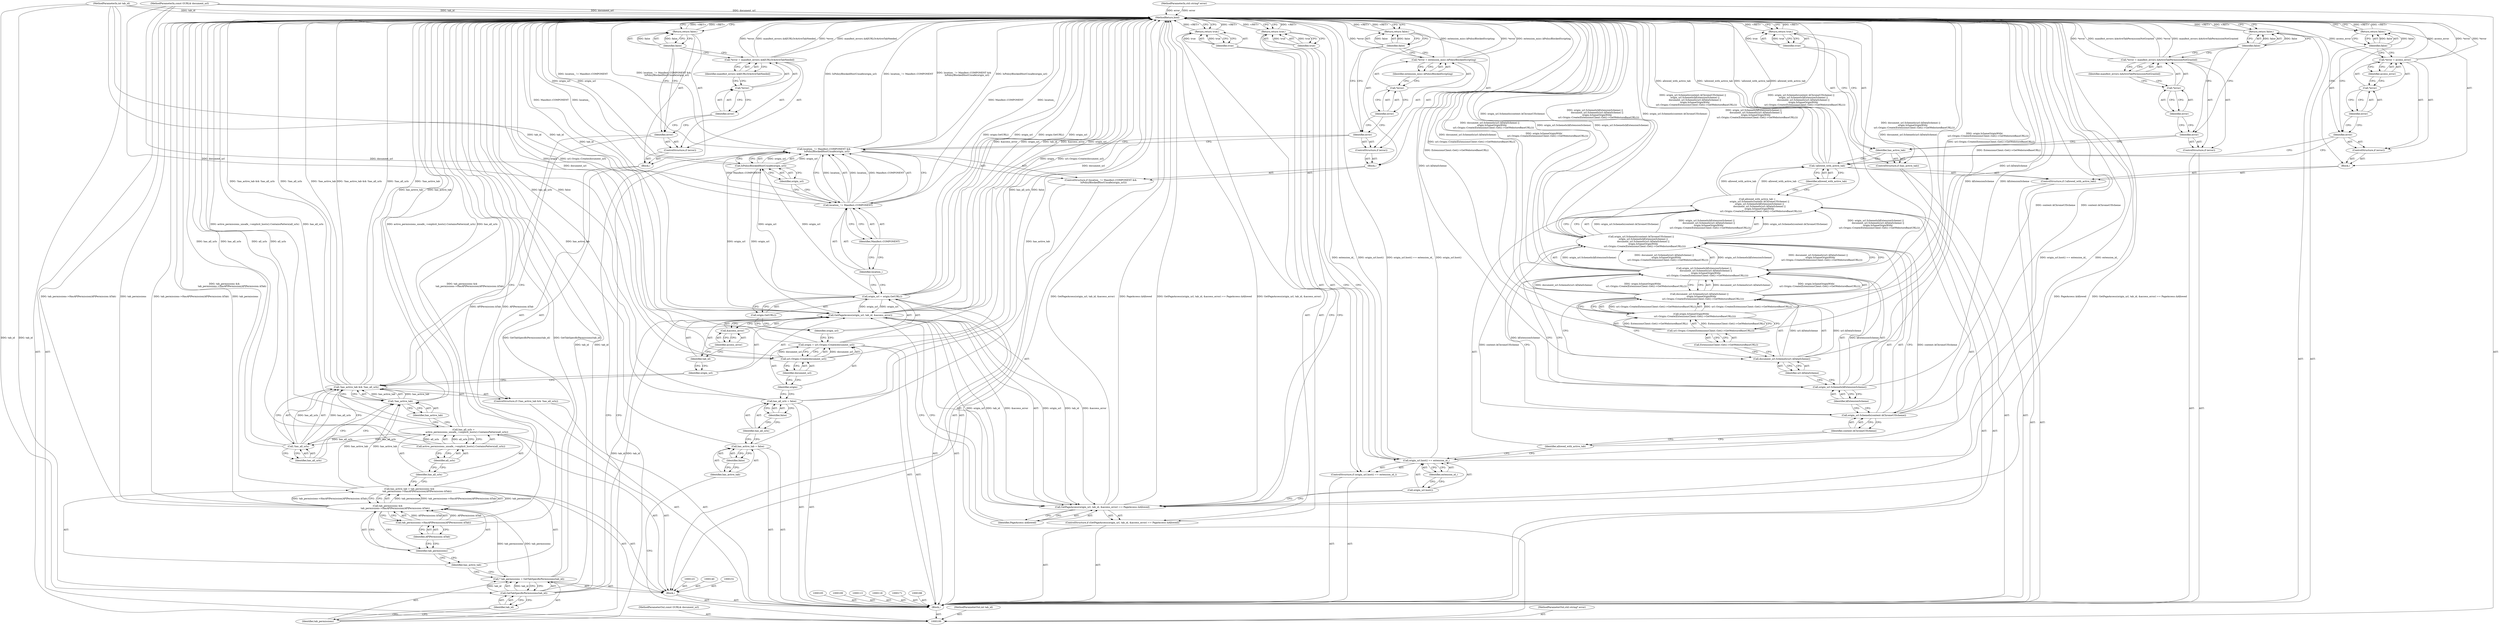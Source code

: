 digraph "1_Chrome_0660e08731fd42076d7242068e9eaed1482b14d5_6" {
"1000227" [label="(MethodReturn,bool)"];
"1000101" [label="(MethodParameterIn,const GURL& document_url)"];
"1000325" [label="(MethodParameterOut,const GURL& document_url)"];
"1000128" [label="(Identifier,Manifest::COMPONENT)"];
"1000124" [label="(ControlStructure,if (location_ != Manifest::COMPONENT &&\n        IsPolicyBlockedHostUnsafe(origin_url)))"];
"1000125" [label="(Call,location_ != Manifest::COMPONENT &&\n        IsPolicyBlockedHostUnsafe(origin_url))"];
"1000126" [label="(Call,location_ != Manifest::COMPONENT)"];
"1000127" [label="(Identifier,location_)"];
"1000130" [label="(Identifier,origin_url)"];
"1000131" [label="(Block,)"];
"1000129" [label="(Call,IsPolicyBlockedHostUnsafe(origin_url))"];
"1000133" [label="(Identifier,error)"];
"1000132" [label="(ControlStructure,if (error))"];
"1000137" [label="(Identifier,extension_misc::kPolicyBlockedScripting)"];
"1000134" [label="(Call,*error = extension_misc::kPolicyBlockedScripting)"];
"1000135" [label="(Call,*error)"];
"1000136" [label="(Identifier,error)"];
"1000139" [label="(Identifier,false)"];
"1000138" [label="(Return,return false;)"];
"1000141" [label="(Call,* tab_permissions = GetTabSpecificPermissions(tab_id))"];
"1000142" [label="(Identifier,tab_permissions)"];
"1000143" [label="(Call,GetTabSpecificPermissions(tab_id))"];
"1000144" [label="(Identifier,tab_id)"];
"1000147" [label="(Call,tab_permissions &&\n                     tab_permissions->HasAPIPermission(APIPermission::kTab))"];
"1000148" [label="(Identifier,tab_permissions)"];
"1000145" [label="(Call,has_active_tab = tab_permissions &&\n                     tab_permissions->HasAPIPermission(APIPermission::kTab))"];
"1000146" [label="(Identifier,has_active_tab)"];
"1000149" [label="(Call,tab_permissions->HasAPIPermission(APIPermission::kTab))"];
"1000150" [label="(Identifier,APIPermission::kTab)"];
"1000102" [label="(MethodParameterIn,int tab_id)"];
"1000326" [label="(MethodParameterOut,int tab_id)"];
"1000122" [label="(Block,)"];
"1000152" [label="(Call,has_all_urls =\n         active_permissions_unsafe_->explicit_hosts().ContainsPattern(all_urls))"];
"1000153" [label="(Identifier,has_all_urls)"];
"1000155" [label="(Identifier,all_urls)"];
"1000154" [label="(Call,active_permissions_unsafe_->explicit_hosts().ContainsPattern(all_urls))"];
"1000156" [label="(ControlStructure,if (!has_active_tab && !has_all_urls))"];
"1000160" [label="(Call,!has_all_urls)"];
"1000161" [label="(Identifier,has_all_urls)"];
"1000162" [label="(Block,)"];
"1000157" [label="(Call,!has_active_tab && !has_all_urls)"];
"1000158" [label="(Call,!has_active_tab)"];
"1000159" [label="(Identifier,has_active_tab)"];
"1000163" [label="(ControlStructure,if (error))"];
"1000164" [label="(Identifier,error)"];
"1000168" [label="(Identifier,manifest_errors::kAllURLOrActiveTabNeeded)"];
"1000165" [label="(Call,*error = manifest_errors::kAllURLOrActiveTabNeeded)"];
"1000166" [label="(Call,*error)"];
"1000167" [label="(Identifier,error)"];
"1000103" [label="(MethodParameterIn,std::string* error)"];
"1000327" [label="(MethodParameterOut,std::string* error)"];
"1000104" [label="(Block,)"];
"1000170" [label="(Identifier,false)"];
"1000169" [label="(Return,return false;)"];
"1000172" [label="(ControlStructure,if (GetPageAccess(origin_url, tab_id, &access_error) == PageAccess::kAllowed))"];
"1000175" [label="(Identifier,origin_url)"];
"1000176" [label="(Identifier,tab_id)"];
"1000177" [label="(Call,&access_error)"];
"1000178" [label="(Identifier,access_error)"];
"1000179" [label="(Identifier,PageAccess::kAllowed)"];
"1000173" [label="(Call,GetPageAccess(origin_url, tab_id, &access_error) == PageAccess::kAllowed)"];
"1000174" [label="(Call,GetPageAccess(origin_url, tab_id, &access_error))"];
"1000181" [label="(Identifier,true)"];
"1000180" [label="(Return,return true;)"];
"1000185" [label="(Identifier,extension_id_)"];
"1000182" [label="(ControlStructure,if (origin_url.host() == extension_id_))"];
"1000183" [label="(Call,origin_url.host() == extension_id_)"];
"1000184" [label="(Call,origin_url.host())"];
"1000187" [label="(Identifier,true)"];
"1000186" [label="(Return,return true;)"];
"1000108" [label="(Identifier,false)"];
"1000106" [label="(Call,has_active_tab = false)"];
"1000107" [label="(Identifier,has_active_tab)"];
"1000189" [label="(Call,allowed_with_active_tab =\n      origin_url.SchemeIs(content::kChromeUIScheme) ||\n      origin_url.SchemeIs(kExtensionScheme) ||\n      document_url.SchemeIs(url::kDataScheme) ||\n      origin.IsSameOriginWith(\n          url::Origin::Create(ExtensionsClient::Get()->GetWebstoreBaseURL())))"];
"1000190" [label="(Identifier,allowed_with_active_tab)"];
"1000193" [label="(Identifier,content::kChromeUIScheme)"];
"1000191" [label="(Call,origin_url.SchemeIs(content::kChromeUIScheme) ||\n      origin_url.SchemeIs(kExtensionScheme) ||\n      document_url.SchemeIs(url::kDataScheme) ||\n      origin.IsSameOriginWith(\n          url::Origin::Create(ExtensionsClient::Get()->GetWebstoreBaseURL())))"];
"1000192" [label="(Call,origin_url.SchemeIs(content::kChromeUIScheme))"];
"1000196" [label="(Identifier,kExtensionScheme)"];
"1000194" [label="(Call,origin_url.SchemeIs(kExtensionScheme) ||\n      document_url.SchemeIs(url::kDataScheme) ||\n      origin.IsSameOriginWith(\n          url::Origin::Create(ExtensionsClient::Get()->GetWebstoreBaseURL())))"];
"1000195" [label="(Call,origin_url.SchemeIs(kExtensionScheme))"];
"1000199" [label="(Identifier,url::kDataScheme)"];
"1000197" [label="(Call,document_url.SchemeIs(url::kDataScheme) ||\n      origin.IsSameOriginWith(\n          url::Origin::Create(ExtensionsClient::Get()->GetWebstoreBaseURL())))"];
"1000198" [label="(Call,document_url.SchemeIs(url::kDataScheme))"];
"1000200" [label="(Call,origin.IsSameOriginWith(\n          url::Origin::Create(ExtensionsClient::Get()->GetWebstoreBaseURL())))"];
"1000201" [label="(Call,url::Origin::Create(ExtensionsClient::Get()->GetWebstoreBaseURL()))"];
"1000202" [label="(Call,ExtensionsClient::Get()->GetWebstoreBaseURL())"];
"1000203" [label="(ControlStructure,if (!allowed_with_active_tab))"];
"1000206" [label="(Block,)"];
"1000204" [label="(Call,!allowed_with_active_tab)"];
"1000205" [label="(Identifier,allowed_with_active_tab)"];
"1000207" [label="(ControlStructure,if (error))"];
"1000208" [label="(Identifier,error)"];
"1000112" [label="(Identifier,false)"];
"1000110" [label="(Call,has_all_urls = false)"];
"1000111" [label="(Identifier,has_all_urls)"];
"1000212" [label="(Identifier,access_error)"];
"1000209" [label="(Call,*error = access_error)"];
"1000210" [label="(Call,*error)"];
"1000211" [label="(Identifier,error)"];
"1000214" [label="(Identifier,false)"];
"1000213" [label="(Return,return false;)"];
"1000215" [label="(ControlStructure,if (has_active_tab))"];
"1000216" [label="(Identifier,has_active_tab)"];
"1000218" [label="(Identifier,true)"];
"1000217" [label="(Return,return true;)"];
"1000219" [label="(ControlStructure,if (error))"];
"1000220" [label="(Identifier,error)"];
"1000224" [label="(Identifier,manifest_errors::kActiveTabPermissionNotGranted)"];
"1000221" [label="(Call,*error = manifest_errors::kActiveTabPermissionNotGranted)"];
"1000222" [label="(Call,*error)"];
"1000223" [label="(Identifier,error)"];
"1000225" [label="(Return,return false;)"];
"1000226" [label="(Identifier,false)"];
"1000114" [label="(Call,origin = url::Origin::Create(document_url))"];
"1000115" [label="(Identifier,origin)"];
"1000116" [label="(Call,url::Origin::Create(document_url))"];
"1000117" [label="(Identifier,document_url)"];
"1000119" [label="(Call,origin_url = origin.GetURL())"];
"1000120" [label="(Identifier,origin_url)"];
"1000121" [label="(Call,origin.GetURL())"];
"1000227" -> "1000100"  [label="AST: "];
"1000227" -> "1000138"  [label="CFG: "];
"1000227" -> "1000169"  [label="CFG: "];
"1000227" -> "1000180"  [label="CFG: "];
"1000227" -> "1000186"  [label="CFG: "];
"1000227" -> "1000213"  [label="CFG: "];
"1000227" -> "1000217"  [label="CFG: "];
"1000227" -> "1000225"  [label="CFG: "];
"1000217" -> "1000227"  [label="DDG: <RET>"];
"1000186" -> "1000227"  [label="DDG: <RET>"];
"1000183" -> "1000227"  [label="DDG: extension_id_"];
"1000183" -> "1000227"  [label="DDG: origin_url.host()"];
"1000183" -> "1000227"  [label="DDG: origin_url.host() == extension_id_"];
"1000173" -> "1000227"  [label="DDG: PageAccess::kAllowed"];
"1000173" -> "1000227"  [label="DDG: GetPageAccess(origin_url, tab_id, &access_error) == PageAccess::kAllowed"];
"1000173" -> "1000227"  [label="DDG: GetPageAccess(origin_url, tab_id, &access_error)"];
"1000126" -> "1000227"  [label="DDG: Manifest::COMPONENT"];
"1000126" -> "1000227"  [label="DDG: location_"];
"1000195" -> "1000227"  [label="DDG: kExtensionScheme"];
"1000158" -> "1000227"  [label="DDG: has_active_tab"];
"1000116" -> "1000227"  [label="DDG: document_url"];
"1000165" -> "1000227"  [label="DDG: manifest_errors::kAllURLOrActiveTabNeeded"];
"1000165" -> "1000227"  [label="DDG: *error"];
"1000129" -> "1000227"  [label="DDG: origin_url"];
"1000125" -> "1000227"  [label="DDG: location_ != Manifest::COMPONENT"];
"1000125" -> "1000227"  [label="DDG: location_ != Manifest::COMPONENT &&\n        IsPolicyBlockedHostUnsafe(origin_url)"];
"1000125" -> "1000227"  [label="DDG: IsPolicyBlockedHostUnsafe(origin_url)"];
"1000191" -> "1000227"  [label="DDG: origin_url.SchemeIs(kExtensionScheme) ||\n      document_url.SchemeIs(url::kDataScheme) ||\n      origin.IsSameOriginWith(\n          url::Origin::Create(ExtensionsClient::Get()->GetWebstoreBaseURL()))"];
"1000191" -> "1000227"  [label="DDG: origin_url.SchemeIs(content::kChromeUIScheme)"];
"1000200" -> "1000227"  [label="DDG: url::Origin::Create(ExtensionsClient::Get()->GetWebstoreBaseURL())"];
"1000209" -> "1000227"  [label="DDG: *error"];
"1000209" -> "1000227"  [label="DDG: access_error"];
"1000106" -> "1000227"  [label="DDG: has_active_tab"];
"1000197" -> "1000227"  [label="DDG: origin.IsSameOriginWith(\n          url::Origin::Create(ExtensionsClient::Get()->GetWebstoreBaseURL()))"];
"1000197" -> "1000227"  [label="DDG: document_url.SchemeIs(url::kDataScheme)"];
"1000157" -> "1000227"  [label="DDG: !has_active_tab && !has_all_urls"];
"1000157" -> "1000227"  [label="DDG: !has_all_urls"];
"1000157" -> "1000227"  [label="DDG: !has_active_tab"];
"1000194" -> "1000227"  [label="DDG: origin_url.SchemeIs(kExtensionScheme)"];
"1000194" -> "1000227"  [label="DDG: document_url.SchemeIs(url::kDataScheme) ||\n      origin.IsSameOriginWith(\n          url::Origin::Create(ExtensionsClient::Get()->GetWebstoreBaseURL()))"];
"1000154" -> "1000227"  [label="DDG: all_urls"];
"1000143" -> "1000227"  [label="DDG: tab_id"];
"1000103" -> "1000227"  [label="DDG: error"];
"1000189" -> "1000227"  [label="DDG: origin_url.SchemeIs(content::kChromeUIScheme) ||\n      origin_url.SchemeIs(kExtensionScheme) ||\n      document_url.SchemeIs(url::kDataScheme) ||\n      origin.IsSameOriginWith(\n          url::Origin::Create(ExtensionsClient::Get()->GetWebstoreBaseURL()))"];
"1000114" -> "1000227"  [label="DDG: origin"];
"1000114" -> "1000227"  [label="DDG: url::Origin::Create(document_url)"];
"1000119" -> "1000227"  [label="DDG: origin.GetURL()"];
"1000119" -> "1000227"  [label="DDG: origin_url"];
"1000221" -> "1000227"  [label="DDG: *error"];
"1000221" -> "1000227"  [label="DDG: manifest_errors::kActiveTabPermissionNotGranted"];
"1000147" -> "1000227"  [label="DDG: tab_permissions->HasAPIPermission(APIPermission::kTab)"];
"1000147" -> "1000227"  [label="DDG: tab_permissions"];
"1000174" -> "1000227"  [label="DDG: tab_id"];
"1000174" -> "1000227"  [label="DDG: &access_error"];
"1000174" -> "1000227"  [label="DDG: origin_url"];
"1000152" -> "1000227"  [label="DDG: has_all_urls"];
"1000152" -> "1000227"  [label="DDG: active_permissions_unsafe_->explicit_hosts().ContainsPattern(all_urls)"];
"1000102" -> "1000227"  [label="DDG: tab_id"];
"1000110" -> "1000227"  [label="DDG: false"];
"1000110" -> "1000227"  [label="DDG: has_all_urls"];
"1000198" -> "1000227"  [label="DDG: url::kDataScheme"];
"1000134" -> "1000227"  [label="DDG: *error"];
"1000134" -> "1000227"  [label="DDG: extension_misc::kPolicyBlockedScripting"];
"1000192" -> "1000227"  [label="DDG: content::kChromeUIScheme"];
"1000101" -> "1000227"  [label="DDG: document_url"];
"1000141" -> "1000227"  [label="DDG: GetTabSpecificPermissions(tab_id)"];
"1000149" -> "1000227"  [label="DDG: APIPermission::kTab"];
"1000204" -> "1000227"  [label="DDG: allowed_with_active_tab"];
"1000204" -> "1000227"  [label="DDG: !allowed_with_active_tab"];
"1000145" -> "1000227"  [label="DDG: tab_permissions &&\n                     tab_permissions->HasAPIPermission(APIPermission::kTab)"];
"1000160" -> "1000227"  [label="DDG: has_all_urls"];
"1000201" -> "1000227"  [label="DDG: ExtensionsClient::Get()->GetWebstoreBaseURL()"];
"1000138" -> "1000227"  [label="DDG: <RET>"];
"1000213" -> "1000227"  [label="DDG: <RET>"];
"1000169" -> "1000227"  [label="DDG: <RET>"];
"1000180" -> "1000227"  [label="DDG: <RET>"];
"1000225" -> "1000227"  [label="DDG: <RET>"];
"1000101" -> "1000100"  [label="AST: "];
"1000101" -> "1000227"  [label="DDG: document_url"];
"1000101" -> "1000116"  [label="DDG: document_url"];
"1000325" -> "1000100"  [label="AST: "];
"1000128" -> "1000126"  [label="AST: "];
"1000128" -> "1000127"  [label="CFG: "];
"1000126" -> "1000128"  [label="CFG: "];
"1000124" -> "1000122"  [label="AST: "];
"1000125" -> "1000124"  [label="AST: "];
"1000131" -> "1000124"  [label="AST: "];
"1000125" -> "1000124"  [label="AST: "];
"1000125" -> "1000126"  [label="CFG: "];
"1000125" -> "1000129"  [label="CFG: "];
"1000126" -> "1000125"  [label="AST: "];
"1000129" -> "1000125"  [label="AST: "];
"1000133" -> "1000125"  [label="CFG: "];
"1000142" -> "1000125"  [label="CFG: "];
"1000125" -> "1000227"  [label="DDG: location_ != Manifest::COMPONENT"];
"1000125" -> "1000227"  [label="DDG: location_ != Manifest::COMPONENT &&\n        IsPolicyBlockedHostUnsafe(origin_url)"];
"1000125" -> "1000227"  [label="DDG: IsPolicyBlockedHostUnsafe(origin_url)"];
"1000126" -> "1000125"  [label="DDG: location_"];
"1000126" -> "1000125"  [label="DDG: Manifest::COMPONENT"];
"1000129" -> "1000125"  [label="DDG: origin_url"];
"1000126" -> "1000125"  [label="AST: "];
"1000126" -> "1000128"  [label="CFG: "];
"1000127" -> "1000126"  [label="AST: "];
"1000128" -> "1000126"  [label="AST: "];
"1000130" -> "1000126"  [label="CFG: "];
"1000125" -> "1000126"  [label="CFG: "];
"1000126" -> "1000227"  [label="DDG: Manifest::COMPONENT"];
"1000126" -> "1000227"  [label="DDG: location_"];
"1000126" -> "1000125"  [label="DDG: location_"];
"1000126" -> "1000125"  [label="DDG: Manifest::COMPONENT"];
"1000127" -> "1000126"  [label="AST: "];
"1000127" -> "1000119"  [label="CFG: "];
"1000128" -> "1000127"  [label="CFG: "];
"1000130" -> "1000129"  [label="AST: "];
"1000130" -> "1000126"  [label="CFG: "];
"1000129" -> "1000130"  [label="CFG: "];
"1000131" -> "1000124"  [label="AST: "];
"1000132" -> "1000131"  [label="AST: "];
"1000138" -> "1000131"  [label="AST: "];
"1000129" -> "1000125"  [label="AST: "];
"1000129" -> "1000130"  [label="CFG: "];
"1000130" -> "1000129"  [label="AST: "];
"1000125" -> "1000129"  [label="CFG: "];
"1000129" -> "1000227"  [label="DDG: origin_url"];
"1000129" -> "1000125"  [label="DDG: origin_url"];
"1000119" -> "1000129"  [label="DDG: origin_url"];
"1000129" -> "1000174"  [label="DDG: origin_url"];
"1000133" -> "1000132"  [label="AST: "];
"1000133" -> "1000125"  [label="CFG: "];
"1000136" -> "1000133"  [label="CFG: "];
"1000139" -> "1000133"  [label="CFG: "];
"1000132" -> "1000131"  [label="AST: "];
"1000133" -> "1000132"  [label="AST: "];
"1000134" -> "1000132"  [label="AST: "];
"1000137" -> "1000134"  [label="AST: "];
"1000137" -> "1000135"  [label="CFG: "];
"1000134" -> "1000137"  [label="CFG: "];
"1000134" -> "1000132"  [label="AST: "];
"1000134" -> "1000137"  [label="CFG: "];
"1000135" -> "1000134"  [label="AST: "];
"1000137" -> "1000134"  [label="AST: "];
"1000139" -> "1000134"  [label="CFG: "];
"1000134" -> "1000227"  [label="DDG: *error"];
"1000134" -> "1000227"  [label="DDG: extension_misc::kPolicyBlockedScripting"];
"1000135" -> "1000134"  [label="AST: "];
"1000135" -> "1000136"  [label="CFG: "];
"1000136" -> "1000135"  [label="AST: "];
"1000137" -> "1000135"  [label="CFG: "];
"1000136" -> "1000135"  [label="AST: "];
"1000136" -> "1000133"  [label="CFG: "];
"1000135" -> "1000136"  [label="CFG: "];
"1000139" -> "1000138"  [label="AST: "];
"1000139" -> "1000134"  [label="CFG: "];
"1000139" -> "1000133"  [label="CFG: "];
"1000138" -> "1000139"  [label="CFG: "];
"1000139" -> "1000138"  [label="DDG: false"];
"1000138" -> "1000131"  [label="AST: "];
"1000138" -> "1000139"  [label="CFG: "];
"1000139" -> "1000138"  [label="AST: "];
"1000227" -> "1000138"  [label="CFG: "];
"1000138" -> "1000227"  [label="DDG: <RET>"];
"1000139" -> "1000138"  [label="DDG: false"];
"1000141" -> "1000122"  [label="AST: "];
"1000141" -> "1000143"  [label="CFG: "];
"1000142" -> "1000141"  [label="AST: "];
"1000143" -> "1000141"  [label="AST: "];
"1000146" -> "1000141"  [label="CFG: "];
"1000141" -> "1000227"  [label="DDG: GetTabSpecificPermissions(tab_id)"];
"1000143" -> "1000141"  [label="DDG: tab_id"];
"1000141" -> "1000147"  [label="DDG: tab_permissions"];
"1000142" -> "1000141"  [label="AST: "];
"1000142" -> "1000125"  [label="CFG: "];
"1000144" -> "1000142"  [label="CFG: "];
"1000143" -> "1000141"  [label="AST: "];
"1000143" -> "1000144"  [label="CFG: "];
"1000144" -> "1000143"  [label="AST: "];
"1000141" -> "1000143"  [label="CFG: "];
"1000143" -> "1000227"  [label="DDG: tab_id"];
"1000143" -> "1000141"  [label="DDG: tab_id"];
"1000102" -> "1000143"  [label="DDG: tab_id"];
"1000143" -> "1000174"  [label="DDG: tab_id"];
"1000144" -> "1000143"  [label="AST: "];
"1000144" -> "1000142"  [label="CFG: "];
"1000143" -> "1000144"  [label="CFG: "];
"1000147" -> "1000145"  [label="AST: "];
"1000147" -> "1000148"  [label="CFG: "];
"1000147" -> "1000149"  [label="CFG: "];
"1000148" -> "1000147"  [label="AST: "];
"1000149" -> "1000147"  [label="AST: "];
"1000145" -> "1000147"  [label="CFG: "];
"1000147" -> "1000227"  [label="DDG: tab_permissions->HasAPIPermission(APIPermission::kTab)"];
"1000147" -> "1000227"  [label="DDG: tab_permissions"];
"1000147" -> "1000145"  [label="DDG: tab_permissions"];
"1000147" -> "1000145"  [label="DDG: tab_permissions->HasAPIPermission(APIPermission::kTab)"];
"1000141" -> "1000147"  [label="DDG: tab_permissions"];
"1000149" -> "1000147"  [label="DDG: APIPermission::kTab"];
"1000148" -> "1000147"  [label="AST: "];
"1000148" -> "1000146"  [label="CFG: "];
"1000150" -> "1000148"  [label="CFG: "];
"1000147" -> "1000148"  [label="CFG: "];
"1000145" -> "1000122"  [label="AST: "];
"1000145" -> "1000147"  [label="CFG: "];
"1000146" -> "1000145"  [label="AST: "];
"1000147" -> "1000145"  [label="AST: "];
"1000153" -> "1000145"  [label="CFG: "];
"1000145" -> "1000227"  [label="DDG: tab_permissions &&\n                     tab_permissions->HasAPIPermission(APIPermission::kTab)"];
"1000147" -> "1000145"  [label="DDG: tab_permissions"];
"1000147" -> "1000145"  [label="DDG: tab_permissions->HasAPIPermission(APIPermission::kTab)"];
"1000145" -> "1000158"  [label="DDG: has_active_tab"];
"1000146" -> "1000145"  [label="AST: "];
"1000146" -> "1000141"  [label="CFG: "];
"1000148" -> "1000146"  [label="CFG: "];
"1000149" -> "1000147"  [label="AST: "];
"1000149" -> "1000150"  [label="CFG: "];
"1000150" -> "1000149"  [label="AST: "];
"1000147" -> "1000149"  [label="CFG: "];
"1000149" -> "1000227"  [label="DDG: APIPermission::kTab"];
"1000149" -> "1000147"  [label="DDG: APIPermission::kTab"];
"1000150" -> "1000149"  [label="AST: "];
"1000150" -> "1000148"  [label="CFG: "];
"1000149" -> "1000150"  [label="CFG: "];
"1000102" -> "1000100"  [label="AST: "];
"1000102" -> "1000227"  [label="DDG: tab_id"];
"1000102" -> "1000143"  [label="DDG: tab_id"];
"1000102" -> "1000174"  [label="DDG: tab_id"];
"1000326" -> "1000100"  [label="AST: "];
"1000122" -> "1000104"  [label="AST: "];
"1000123" -> "1000122"  [label="AST: "];
"1000124" -> "1000122"  [label="AST: "];
"1000140" -> "1000122"  [label="AST: "];
"1000141" -> "1000122"  [label="AST: "];
"1000145" -> "1000122"  [label="AST: "];
"1000151" -> "1000122"  [label="AST: "];
"1000152" -> "1000122"  [label="AST: "];
"1000152" -> "1000122"  [label="AST: "];
"1000152" -> "1000154"  [label="CFG: "];
"1000153" -> "1000152"  [label="AST: "];
"1000154" -> "1000152"  [label="AST: "];
"1000159" -> "1000152"  [label="CFG: "];
"1000152" -> "1000227"  [label="DDG: has_all_urls"];
"1000152" -> "1000227"  [label="DDG: active_permissions_unsafe_->explicit_hosts().ContainsPattern(all_urls)"];
"1000154" -> "1000152"  [label="DDG: all_urls"];
"1000152" -> "1000160"  [label="DDG: has_all_urls"];
"1000153" -> "1000152"  [label="AST: "];
"1000153" -> "1000145"  [label="CFG: "];
"1000155" -> "1000153"  [label="CFG: "];
"1000155" -> "1000154"  [label="AST: "];
"1000155" -> "1000153"  [label="CFG: "];
"1000154" -> "1000155"  [label="CFG: "];
"1000154" -> "1000152"  [label="AST: "];
"1000154" -> "1000155"  [label="CFG: "];
"1000155" -> "1000154"  [label="AST: "];
"1000152" -> "1000154"  [label="CFG: "];
"1000154" -> "1000227"  [label="DDG: all_urls"];
"1000154" -> "1000152"  [label="DDG: all_urls"];
"1000156" -> "1000104"  [label="AST: "];
"1000157" -> "1000156"  [label="AST: "];
"1000162" -> "1000156"  [label="AST: "];
"1000160" -> "1000157"  [label="AST: "];
"1000160" -> "1000161"  [label="CFG: "];
"1000161" -> "1000160"  [label="AST: "];
"1000157" -> "1000160"  [label="CFG: "];
"1000160" -> "1000227"  [label="DDG: has_all_urls"];
"1000160" -> "1000157"  [label="DDG: has_all_urls"];
"1000152" -> "1000160"  [label="DDG: has_all_urls"];
"1000161" -> "1000160"  [label="AST: "];
"1000161" -> "1000158"  [label="CFG: "];
"1000160" -> "1000161"  [label="CFG: "];
"1000162" -> "1000156"  [label="AST: "];
"1000163" -> "1000162"  [label="AST: "];
"1000169" -> "1000162"  [label="AST: "];
"1000157" -> "1000156"  [label="AST: "];
"1000157" -> "1000158"  [label="CFG: "];
"1000157" -> "1000160"  [label="CFG: "];
"1000158" -> "1000157"  [label="AST: "];
"1000160" -> "1000157"  [label="AST: "];
"1000164" -> "1000157"  [label="CFG: "];
"1000175" -> "1000157"  [label="CFG: "];
"1000157" -> "1000227"  [label="DDG: !has_active_tab && !has_all_urls"];
"1000157" -> "1000227"  [label="DDG: !has_all_urls"];
"1000157" -> "1000227"  [label="DDG: !has_active_tab"];
"1000158" -> "1000157"  [label="DDG: has_active_tab"];
"1000160" -> "1000157"  [label="DDG: has_all_urls"];
"1000158" -> "1000157"  [label="AST: "];
"1000158" -> "1000159"  [label="CFG: "];
"1000159" -> "1000158"  [label="AST: "];
"1000161" -> "1000158"  [label="CFG: "];
"1000157" -> "1000158"  [label="CFG: "];
"1000158" -> "1000227"  [label="DDG: has_active_tab"];
"1000158" -> "1000157"  [label="DDG: has_active_tab"];
"1000145" -> "1000158"  [label="DDG: has_active_tab"];
"1000159" -> "1000158"  [label="AST: "];
"1000159" -> "1000152"  [label="CFG: "];
"1000158" -> "1000159"  [label="CFG: "];
"1000163" -> "1000162"  [label="AST: "];
"1000164" -> "1000163"  [label="AST: "];
"1000165" -> "1000163"  [label="AST: "];
"1000164" -> "1000163"  [label="AST: "];
"1000164" -> "1000157"  [label="CFG: "];
"1000167" -> "1000164"  [label="CFG: "];
"1000170" -> "1000164"  [label="CFG: "];
"1000168" -> "1000165"  [label="AST: "];
"1000168" -> "1000166"  [label="CFG: "];
"1000165" -> "1000168"  [label="CFG: "];
"1000165" -> "1000163"  [label="AST: "];
"1000165" -> "1000168"  [label="CFG: "];
"1000166" -> "1000165"  [label="AST: "];
"1000168" -> "1000165"  [label="AST: "];
"1000170" -> "1000165"  [label="CFG: "];
"1000165" -> "1000227"  [label="DDG: manifest_errors::kAllURLOrActiveTabNeeded"];
"1000165" -> "1000227"  [label="DDG: *error"];
"1000166" -> "1000165"  [label="AST: "];
"1000166" -> "1000167"  [label="CFG: "];
"1000167" -> "1000166"  [label="AST: "];
"1000168" -> "1000166"  [label="CFG: "];
"1000167" -> "1000166"  [label="AST: "];
"1000167" -> "1000164"  [label="CFG: "];
"1000166" -> "1000167"  [label="CFG: "];
"1000103" -> "1000100"  [label="AST: "];
"1000103" -> "1000227"  [label="DDG: error"];
"1000327" -> "1000100"  [label="AST: "];
"1000104" -> "1000100"  [label="AST: "];
"1000105" -> "1000104"  [label="AST: "];
"1000106" -> "1000104"  [label="AST: "];
"1000109" -> "1000104"  [label="AST: "];
"1000110" -> "1000104"  [label="AST: "];
"1000113" -> "1000104"  [label="AST: "];
"1000114" -> "1000104"  [label="AST: "];
"1000118" -> "1000104"  [label="AST: "];
"1000119" -> "1000104"  [label="AST: "];
"1000122" -> "1000104"  [label="AST: "];
"1000156" -> "1000104"  [label="AST: "];
"1000171" -> "1000104"  [label="AST: "];
"1000172" -> "1000104"  [label="AST: "];
"1000182" -> "1000104"  [label="AST: "];
"1000188" -> "1000104"  [label="AST: "];
"1000189" -> "1000104"  [label="AST: "];
"1000203" -> "1000104"  [label="AST: "];
"1000215" -> "1000104"  [label="AST: "];
"1000219" -> "1000104"  [label="AST: "];
"1000225" -> "1000104"  [label="AST: "];
"1000170" -> "1000169"  [label="AST: "];
"1000170" -> "1000165"  [label="CFG: "];
"1000170" -> "1000164"  [label="CFG: "];
"1000169" -> "1000170"  [label="CFG: "];
"1000170" -> "1000169"  [label="DDG: false"];
"1000169" -> "1000162"  [label="AST: "];
"1000169" -> "1000170"  [label="CFG: "];
"1000170" -> "1000169"  [label="AST: "];
"1000227" -> "1000169"  [label="CFG: "];
"1000169" -> "1000227"  [label="DDG: <RET>"];
"1000170" -> "1000169"  [label="DDG: false"];
"1000172" -> "1000104"  [label="AST: "];
"1000173" -> "1000172"  [label="AST: "];
"1000180" -> "1000172"  [label="AST: "];
"1000175" -> "1000174"  [label="AST: "];
"1000175" -> "1000157"  [label="CFG: "];
"1000176" -> "1000175"  [label="CFG: "];
"1000176" -> "1000174"  [label="AST: "];
"1000176" -> "1000175"  [label="CFG: "];
"1000178" -> "1000176"  [label="CFG: "];
"1000177" -> "1000174"  [label="AST: "];
"1000177" -> "1000178"  [label="CFG: "];
"1000178" -> "1000177"  [label="AST: "];
"1000174" -> "1000177"  [label="CFG: "];
"1000178" -> "1000177"  [label="AST: "];
"1000178" -> "1000176"  [label="CFG: "];
"1000177" -> "1000178"  [label="CFG: "];
"1000179" -> "1000173"  [label="AST: "];
"1000179" -> "1000174"  [label="CFG: "];
"1000173" -> "1000179"  [label="CFG: "];
"1000173" -> "1000172"  [label="AST: "];
"1000173" -> "1000179"  [label="CFG: "];
"1000174" -> "1000173"  [label="AST: "];
"1000179" -> "1000173"  [label="AST: "];
"1000181" -> "1000173"  [label="CFG: "];
"1000184" -> "1000173"  [label="CFG: "];
"1000173" -> "1000227"  [label="DDG: PageAccess::kAllowed"];
"1000173" -> "1000227"  [label="DDG: GetPageAccess(origin_url, tab_id, &access_error) == PageAccess::kAllowed"];
"1000173" -> "1000227"  [label="DDG: GetPageAccess(origin_url, tab_id, &access_error)"];
"1000174" -> "1000173"  [label="DDG: origin_url"];
"1000174" -> "1000173"  [label="DDG: tab_id"];
"1000174" -> "1000173"  [label="DDG: &access_error"];
"1000174" -> "1000173"  [label="AST: "];
"1000174" -> "1000177"  [label="CFG: "];
"1000175" -> "1000174"  [label="AST: "];
"1000176" -> "1000174"  [label="AST: "];
"1000177" -> "1000174"  [label="AST: "];
"1000179" -> "1000174"  [label="CFG: "];
"1000174" -> "1000227"  [label="DDG: tab_id"];
"1000174" -> "1000227"  [label="DDG: &access_error"];
"1000174" -> "1000227"  [label="DDG: origin_url"];
"1000174" -> "1000173"  [label="DDG: origin_url"];
"1000174" -> "1000173"  [label="DDG: tab_id"];
"1000174" -> "1000173"  [label="DDG: &access_error"];
"1000129" -> "1000174"  [label="DDG: origin_url"];
"1000119" -> "1000174"  [label="DDG: origin_url"];
"1000143" -> "1000174"  [label="DDG: tab_id"];
"1000102" -> "1000174"  [label="DDG: tab_id"];
"1000181" -> "1000180"  [label="AST: "];
"1000181" -> "1000173"  [label="CFG: "];
"1000180" -> "1000181"  [label="CFG: "];
"1000181" -> "1000180"  [label="DDG: true"];
"1000180" -> "1000172"  [label="AST: "];
"1000180" -> "1000181"  [label="CFG: "];
"1000181" -> "1000180"  [label="AST: "];
"1000227" -> "1000180"  [label="CFG: "];
"1000180" -> "1000227"  [label="DDG: <RET>"];
"1000181" -> "1000180"  [label="DDG: true"];
"1000185" -> "1000183"  [label="AST: "];
"1000185" -> "1000184"  [label="CFG: "];
"1000183" -> "1000185"  [label="CFG: "];
"1000182" -> "1000104"  [label="AST: "];
"1000183" -> "1000182"  [label="AST: "];
"1000186" -> "1000182"  [label="AST: "];
"1000183" -> "1000182"  [label="AST: "];
"1000183" -> "1000185"  [label="CFG: "];
"1000184" -> "1000183"  [label="AST: "];
"1000185" -> "1000183"  [label="AST: "];
"1000187" -> "1000183"  [label="CFG: "];
"1000190" -> "1000183"  [label="CFG: "];
"1000183" -> "1000227"  [label="DDG: extension_id_"];
"1000183" -> "1000227"  [label="DDG: origin_url.host()"];
"1000183" -> "1000227"  [label="DDG: origin_url.host() == extension_id_"];
"1000184" -> "1000183"  [label="AST: "];
"1000184" -> "1000173"  [label="CFG: "];
"1000185" -> "1000184"  [label="CFG: "];
"1000187" -> "1000186"  [label="AST: "];
"1000187" -> "1000183"  [label="CFG: "];
"1000186" -> "1000187"  [label="CFG: "];
"1000187" -> "1000186"  [label="DDG: true"];
"1000186" -> "1000182"  [label="AST: "];
"1000186" -> "1000187"  [label="CFG: "];
"1000187" -> "1000186"  [label="AST: "];
"1000227" -> "1000186"  [label="CFG: "];
"1000186" -> "1000227"  [label="DDG: <RET>"];
"1000187" -> "1000186"  [label="DDG: true"];
"1000108" -> "1000106"  [label="AST: "];
"1000108" -> "1000107"  [label="CFG: "];
"1000106" -> "1000108"  [label="CFG: "];
"1000106" -> "1000104"  [label="AST: "];
"1000106" -> "1000108"  [label="CFG: "];
"1000107" -> "1000106"  [label="AST: "];
"1000108" -> "1000106"  [label="AST: "];
"1000111" -> "1000106"  [label="CFG: "];
"1000106" -> "1000227"  [label="DDG: has_active_tab"];
"1000107" -> "1000106"  [label="AST: "];
"1000107" -> "1000100"  [label="CFG: "];
"1000108" -> "1000107"  [label="CFG: "];
"1000189" -> "1000104"  [label="AST: "];
"1000189" -> "1000191"  [label="CFG: "];
"1000190" -> "1000189"  [label="AST: "];
"1000191" -> "1000189"  [label="AST: "];
"1000205" -> "1000189"  [label="CFG: "];
"1000189" -> "1000227"  [label="DDG: origin_url.SchemeIs(content::kChromeUIScheme) ||\n      origin_url.SchemeIs(kExtensionScheme) ||\n      document_url.SchemeIs(url::kDataScheme) ||\n      origin.IsSameOriginWith(\n          url::Origin::Create(ExtensionsClient::Get()->GetWebstoreBaseURL()))"];
"1000191" -> "1000189"  [label="DDG: origin_url.SchemeIs(content::kChromeUIScheme)"];
"1000191" -> "1000189"  [label="DDG: origin_url.SchemeIs(kExtensionScheme) ||\n      document_url.SchemeIs(url::kDataScheme) ||\n      origin.IsSameOriginWith(\n          url::Origin::Create(ExtensionsClient::Get()->GetWebstoreBaseURL()))"];
"1000189" -> "1000204"  [label="DDG: allowed_with_active_tab"];
"1000190" -> "1000189"  [label="AST: "];
"1000190" -> "1000183"  [label="CFG: "];
"1000193" -> "1000190"  [label="CFG: "];
"1000193" -> "1000192"  [label="AST: "];
"1000193" -> "1000190"  [label="CFG: "];
"1000192" -> "1000193"  [label="CFG: "];
"1000191" -> "1000189"  [label="AST: "];
"1000191" -> "1000192"  [label="CFG: "];
"1000191" -> "1000194"  [label="CFG: "];
"1000192" -> "1000191"  [label="AST: "];
"1000194" -> "1000191"  [label="AST: "];
"1000189" -> "1000191"  [label="CFG: "];
"1000191" -> "1000227"  [label="DDG: origin_url.SchemeIs(kExtensionScheme) ||\n      document_url.SchemeIs(url::kDataScheme) ||\n      origin.IsSameOriginWith(\n          url::Origin::Create(ExtensionsClient::Get()->GetWebstoreBaseURL()))"];
"1000191" -> "1000227"  [label="DDG: origin_url.SchemeIs(content::kChromeUIScheme)"];
"1000191" -> "1000189"  [label="DDG: origin_url.SchemeIs(content::kChromeUIScheme)"];
"1000191" -> "1000189"  [label="DDG: origin_url.SchemeIs(kExtensionScheme) ||\n      document_url.SchemeIs(url::kDataScheme) ||\n      origin.IsSameOriginWith(\n          url::Origin::Create(ExtensionsClient::Get()->GetWebstoreBaseURL()))"];
"1000192" -> "1000191"  [label="DDG: content::kChromeUIScheme"];
"1000194" -> "1000191"  [label="DDG: origin_url.SchemeIs(kExtensionScheme)"];
"1000194" -> "1000191"  [label="DDG: document_url.SchemeIs(url::kDataScheme) ||\n      origin.IsSameOriginWith(\n          url::Origin::Create(ExtensionsClient::Get()->GetWebstoreBaseURL()))"];
"1000192" -> "1000191"  [label="AST: "];
"1000192" -> "1000193"  [label="CFG: "];
"1000193" -> "1000192"  [label="AST: "];
"1000196" -> "1000192"  [label="CFG: "];
"1000191" -> "1000192"  [label="CFG: "];
"1000192" -> "1000227"  [label="DDG: content::kChromeUIScheme"];
"1000192" -> "1000191"  [label="DDG: content::kChromeUIScheme"];
"1000196" -> "1000195"  [label="AST: "];
"1000196" -> "1000192"  [label="CFG: "];
"1000195" -> "1000196"  [label="CFG: "];
"1000194" -> "1000191"  [label="AST: "];
"1000194" -> "1000195"  [label="CFG: "];
"1000194" -> "1000197"  [label="CFG: "];
"1000195" -> "1000194"  [label="AST: "];
"1000197" -> "1000194"  [label="AST: "];
"1000191" -> "1000194"  [label="CFG: "];
"1000194" -> "1000227"  [label="DDG: origin_url.SchemeIs(kExtensionScheme)"];
"1000194" -> "1000227"  [label="DDG: document_url.SchemeIs(url::kDataScheme) ||\n      origin.IsSameOriginWith(\n          url::Origin::Create(ExtensionsClient::Get()->GetWebstoreBaseURL()))"];
"1000194" -> "1000191"  [label="DDG: origin_url.SchemeIs(kExtensionScheme)"];
"1000194" -> "1000191"  [label="DDG: document_url.SchemeIs(url::kDataScheme) ||\n      origin.IsSameOriginWith(\n          url::Origin::Create(ExtensionsClient::Get()->GetWebstoreBaseURL()))"];
"1000195" -> "1000194"  [label="DDG: kExtensionScheme"];
"1000197" -> "1000194"  [label="DDG: document_url.SchemeIs(url::kDataScheme)"];
"1000197" -> "1000194"  [label="DDG: origin.IsSameOriginWith(\n          url::Origin::Create(ExtensionsClient::Get()->GetWebstoreBaseURL()))"];
"1000195" -> "1000194"  [label="AST: "];
"1000195" -> "1000196"  [label="CFG: "];
"1000196" -> "1000195"  [label="AST: "];
"1000199" -> "1000195"  [label="CFG: "];
"1000194" -> "1000195"  [label="CFG: "];
"1000195" -> "1000227"  [label="DDG: kExtensionScheme"];
"1000195" -> "1000194"  [label="DDG: kExtensionScheme"];
"1000199" -> "1000198"  [label="AST: "];
"1000199" -> "1000195"  [label="CFG: "];
"1000198" -> "1000199"  [label="CFG: "];
"1000197" -> "1000194"  [label="AST: "];
"1000197" -> "1000198"  [label="CFG: "];
"1000197" -> "1000200"  [label="CFG: "];
"1000198" -> "1000197"  [label="AST: "];
"1000200" -> "1000197"  [label="AST: "];
"1000194" -> "1000197"  [label="CFG: "];
"1000197" -> "1000227"  [label="DDG: origin.IsSameOriginWith(\n          url::Origin::Create(ExtensionsClient::Get()->GetWebstoreBaseURL()))"];
"1000197" -> "1000227"  [label="DDG: document_url.SchemeIs(url::kDataScheme)"];
"1000197" -> "1000194"  [label="DDG: document_url.SchemeIs(url::kDataScheme)"];
"1000197" -> "1000194"  [label="DDG: origin.IsSameOriginWith(\n          url::Origin::Create(ExtensionsClient::Get()->GetWebstoreBaseURL()))"];
"1000198" -> "1000197"  [label="DDG: url::kDataScheme"];
"1000200" -> "1000197"  [label="DDG: url::Origin::Create(ExtensionsClient::Get()->GetWebstoreBaseURL())"];
"1000198" -> "1000197"  [label="AST: "];
"1000198" -> "1000199"  [label="CFG: "];
"1000199" -> "1000198"  [label="AST: "];
"1000202" -> "1000198"  [label="CFG: "];
"1000197" -> "1000198"  [label="CFG: "];
"1000198" -> "1000227"  [label="DDG: url::kDataScheme"];
"1000198" -> "1000197"  [label="DDG: url::kDataScheme"];
"1000200" -> "1000197"  [label="AST: "];
"1000200" -> "1000201"  [label="CFG: "];
"1000201" -> "1000200"  [label="AST: "];
"1000197" -> "1000200"  [label="CFG: "];
"1000200" -> "1000227"  [label="DDG: url::Origin::Create(ExtensionsClient::Get()->GetWebstoreBaseURL())"];
"1000200" -> "1000197"  [label="DDG: url::Origin::Create(ExtensionsClient::Get()->GetWebstoreBaseURL())"];
"1000201" -> "1000200"  [label="DDG: ExtensionsClient::Get()->GetWebstoreBaseURL()"];
"1000201" -> "1000200"  [label="AST: "];
"1000201" -> "1000202"  [label="CFG: "];
"1000202" -> "1000201"  [label="AST: "];
"1000200" -> "1000201"  [label="CFG: "];
"1000201" -> "1000227"  [label="DDG: ExtensionsClient::Get()->GetWebstoreBaseURL()"];
"1000201" -> "1000200"  [label="DDG: ExtensionsClient::Get()->GetWebstoreBaseURL()"];
"1000202" -> "1000201"  [label="AST: "];
"1000202" -> "1000198"  [label="CFG: "];
"1000201" -> "1000202"  [label="CFG: "];
"1000203" -> "1000104"  [label="AST: "];
"1000204" -> "1000203"  [label="AST: "];
"1000206" -> "1000203"  [label="AST: "];
"1000206" -> "1000203"  [label="AST: "];
"1000207" -> "1000206"  [label="AST: "];
"1000213" -> "1000206"  [label="AST: "];
"1000204" -> "1000203"  [label="AST: "];
"1000204" -> "1000205"  [label="CFG: "];
"1000205" -> "1000204"  [label="AST: "];
"1000208" -> "1000204"  [label="CFG: "];
"1000216" -> "1000204"  [label="CFG: "];
"1000204" -> "1000227"  [label="DDG: allowed_with_active_tab"];
"1000204" -> "1000227"  [label="DDG: !allowed_with_active_tab"];
"1000189" -> "1000204"  [label="DDG: allowed_with_active_tab"];
"1000205" -> "1000204"  [label="AST: "];
"1000205" -> "1000189"  [label="CFG: "];
"1000204" -> "1000205"  [label="CFG: "];
"1000207" -> "1000206"  [label="AST: "];
"1000208" -> "1000207"  [label="AST: "];
"1000209" -> "1000207"  [label="AST: "];
"1000208" -> "1000207"  [label="AST: "];
"1000208" -> "1000204"  [label="CFG: "];
"1000211" -> "1000208"  [label="CFG: "];
"1000214" -> "1000208"  [label="CFG: "];
"1000112" -> "1000110"  [label="AST: "];
"1000112" -> "1000111"  [label="CFG: "];
"1000110" -> "1000112"  [label="CFG: "];
"1000110" -> "1000104"  [label="AST: "];
"1000110" -> "1000112"  [label="CFG: "];
"1000111" -> "1000110"  [label="AST: "];
"1000112" -> "1000110"  [label="AST: "];
"1000115" -> "1000110"  [label="CFG: "];
"1000110" -> "1000227"  [label="DDG: false"];
"1000110" -> "1000227"  [label="DDG: has_all_urls"];
"1000111" -> "1000110"  [label="AST: "];
"1000111" -> "1000106"  [label="CFG: "];
"1000112" -> "1000111"  [label="CFG: "];
"1000212" -> "1000209"  [label="AST: "];
"1000212" -> "1000210"  [label="CFG: "];
"1000209" -> "1000212"  [label="CFG: "];
"1000209" -> "1000207"  [label="AST: "];
"1000209" -> "1000212"  [label="CFG: "];
"1000210" -> "1000209"  [label="AST: "];
"1000212" -> "1000209"  [label="AST: "];
"1000214" -> "1000209"  [label="CFG: "];
"1000209" -> "1000227"  [label="DDG: *error"];
"1000209" -> "1000227"  [label="DDG: access_error"];
"1000210" -> "1000209"  [label="AST: "];
"1000210" -> "1000211"  [label="CFG: "];
"1000211" -> "1000210"  [label="AST: "];
"1000212" -> "1000210"  [label="CFG: "];
"1000211" -> "1000210"  [label="AST: "];
"1000211" -> "1000208"  [label="CFG: "];
"1000210" -> "1000211"  [label="CFG: "];
"1000214" -> "1000213"  [label="AST: "];
"1000214" -> "1000209"  [label="CFG: "];
"1000214" -> "1000208"  [label="CFG: "];
"1000213" -> "1000214"  [label="CFG: "];
"1000214" -> "1000213"  [label="DDG: false"];
"1000213" -> "1000206"  [label="AST: "];
"1000213" -> "1000214"  [label="CFG: "];
"1000214" -> "1000213"  [label="AST: "];
"1000227" -> "1000213"  [label="CFG: "];
"1000213" -> "1000227"  [label="DDG: <RET>"];
"1000214" -> "1000213"  [label="DDG: false"];
"1000215" -> "1000104"  [label="AST: "];
"1000216" -> "1000215"  [label="AST: "];
"1000217" -> "1000215"  [label="AST: "];
"1000216" -> "1000215"  [label="AST: "];
"1000216" -> "1000204"  [label="CFG: "];
"1000218" -> "1000216"  [label="CFG: "];
"1000220" -> "1000216"  [label="CFG: "];
"1000218" -> "1000217"  [label="AST: "];
"1000218" -> "1000216"  [label="CFG: "];
"1000217" -> "1000218"  [label="CFG: "];
"1000218" -> "1000217"  [label="DDG: true"];
"1000217" -> "1000215"  [label="AST: "];
"1000217" -> "1000218"  [label="CFG: "];
"1000218" -> "1000217"  [label="AST: "];
"1000227" -> "1000217"  [label="CFG: "];
"1000217" -> "1000227"  [label="DDG: <RET>"];
"1000218" -> "1000217"  [label="DDG: true"];
"1000219" -> "1000104"  [label="AST: "];
"1000220" -> "1000219"  [label="AST: "];
"1000221" -> "1000219"  [label="AST: "];
"1000220" -> "1000219"  [label="AST: "];
"1000220" -> "1000216"  [label="CFG: "];
"1000223" -> "1000220"  [label="CFG: "];
"1000226" -> "1000220"  [label="CFG: "];
"1000224" -> "1000221"  [label="AST: "];
"1000224" -> "1000222"  [label="CFG: "];
"1000221" -> "1000224"  [label="CFG: "];
"1000221" -> "1000219"  [label="AST: "];
"1000221" -> "1000224"  [label="CFG: "];
"1000222" -> "1000221"  [label="AST: "];
"1000224" -> "1000221"  [label="AST: "];
"1000226" -> "1000221"  [label="CFG: "];
"1000221" -> "1000227"  [label="DDG: *error"];
"1000221" -> "1000227"  [label="DDG: manifest_errors::kActiveTabPermissionNotGranted"];
"1000222" -> "1000221"  [label="AST: "];
"1000222" -> "1000223"  [label="CFG: "];
"1000223" -> "1000222"  [label="AST: "];
"1000224" -> "1000222"  [label="CFG: "];
"1000223" -> "1000222"  [label="AST: "];
"1000223" -> "1000220"  [label="CFG: "];
"1000222" -> "1000223"  [label="CFG: "];
"1000225" -> "1000104"  [label="AST: "];
"1000225" -> "1000226"  [label="CFG: "];
"1000226" -> "1000225"  [label="AST: "];
"1000227" -> "1000225"  [label="CFG: "];
"1000225" -> "1000227"  [label="DDG: <RET>"];
"1000226" -> "1000225"  [label="DDG: false"];
"1000226" -> "1000225"  [label="AST: "];
"1000226" -> "1000221"  [label="CFG: "];
"1000226" -> "1000220"  [label="CFG: "];
"1000225" -> "1000226"  [label="CFG: "];
"1000226" -> "1000225"  [label="DDG: false"];
"1000114" -> "1000104"  [label="AST: "];
"1000114" -> "1000116"  [label="CFG: "];
"1000115" -> "1000114"  [label="AST: "];
"1000116" -> "1000114"  [label="AST: "];
"1000120" -> "1000114"  [label="CFG: "];
"1000114" -> "1000227"  [label="DDG: origin"];
"1000114" -> "1000227"  [label="DDG: url::Origin::Create(document_url)"];
"1000116" -> "1000114"  [label="DDG: document_url"];
"1000115" -> "1000114"  [label="AST: "];
"1000115" -> "1000110"  [label="CFG: "];
"1000117" -> "1000115"  [label="CFG: "];
"1000116" -> "1000114"  [label="AST: "];
"1000116" -> "1000117"  [label="CFG: "];
"1000117" -> "1000116"  [label="AST: "];
"1000114" -> "1000116"  [label="CFG: "];
"1000116" -> "1000227"  [label="DDG: document_url"];
"1000116" -> "1000114"  [label="DDG: document_url"];
"1000101" -> "1000116"  [label="DDG: document_url"];
"1000117" -> "1000116"  [label="AST: "];
"1000117" -> "1000115"  [label="CFG: "];
"1000116" -> "1000117"  [label="CFG: "];
"1000119" -> "1000104"  [label="AST: "];
"1000119" -> "1000121"  [label="CFG: "];
"1000120" -> "1000119"  [label="AST: "];
"1000121" -> "1000119"  [label="AST: "];
"1000127" -> "1000119"  [label="CFG: "];
"1000119" -> "1000227"  [label="DDG: origin.GetURL()"];
"1000119" -> "1000227"  [label="DDG: origin_url"];
"1000119" -> "1000129"  [label="DDG: origin_url"];
"1000119" -> "1000174"  [label="DDG: origin_url"];
"1000120" -> "1000119"  [label="AST: "];
"1000120" -> "1000114"  [label="CFG: "];
"1000121" -> "1000120"  [label="CFG: "];
"1000121" -> "1000119"  [label="AST: "];
"1000121" -> "1000120"  [label="CFG: "];
"1000119" -> "1000121"  [label="CFG: "];
}
